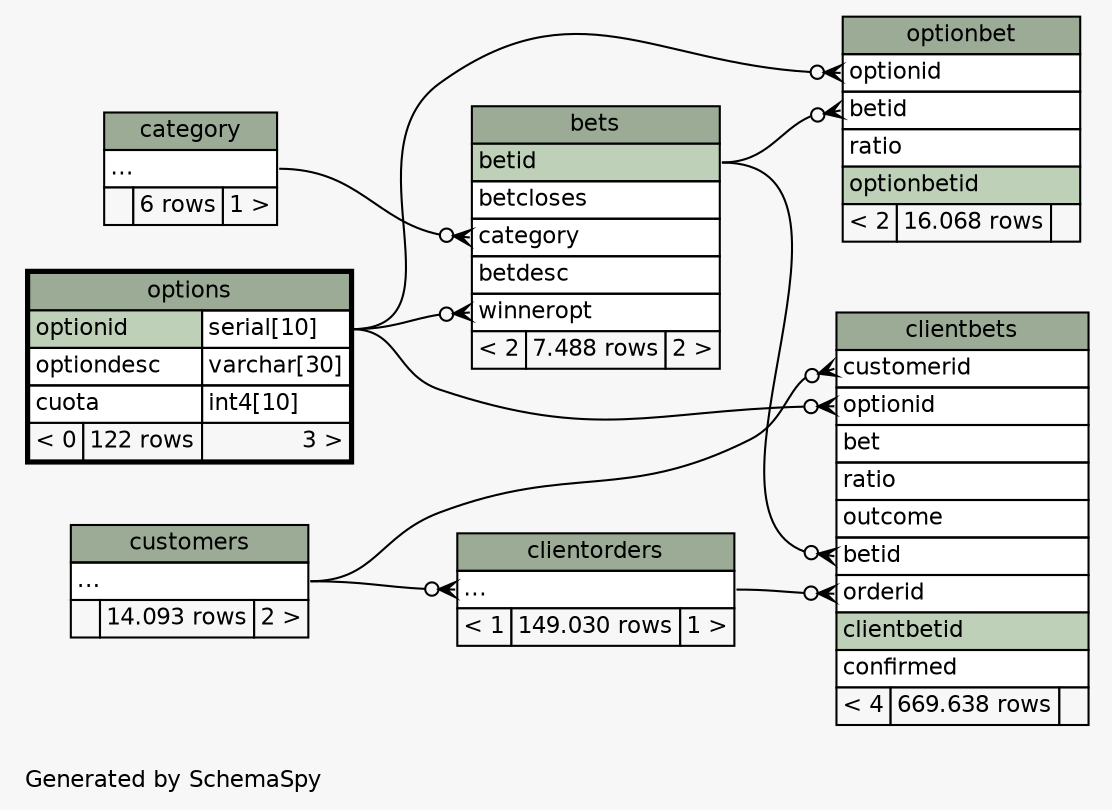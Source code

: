 // dot 2.38.0 on Linux 4.4.0-45-generic
// SchemaSpy rev 590
digraph "twoDegreesRelationshipsDiagram" {
  graph [
    rankdir="RL"
    bgcolor="#f7f7f7"
    label="\nGenerated by SchemaSpy"
    labeljust="l"
    nodesep="0.18"
    ranksep="0.46"
    fontname="Helvetica"
    fontsize="11"
  ];
  node [
    fontname="Helvetica"
    fontsize="11"
    shape="plaintext"
  ];
  edge [
    arrowsize="0.8"
  ];
  "bets":"category":w -> "category":"elipses":e [arrowhead=none dir=back arrowtail=crowodot];
  "bets":"winneropt":w -> "options":"optionid.type":e [arrowhead=none dir=back arrowtail=crowodot];
  "clientbets":"betid":w -> "bets":"betid":e [arrowhead=none dir=back arrowtail=crowodot];
  "clientbets":"customerid":w -> "customers":"elipses":e [arrowhead=none dir=back arrowtail=crowodot];
  "clientbets":"optionid":w -> "options":"optionid.type":e [arrowhead=none dir=back arrowtail=crowodot];
  "clientbets":"orderid":w -> "clientorders":"elipses":e [arrowhead=none dir=back arrowtail=crowodot];
  "clientorders":"elipses":w -> "customers":"elipses":e [arrowhead=none dir=back arrowtail=crowodot];
  "optionbet":"betid":w -> "bets":"betid":e [arrowhead=none dir=back arrowtail=crowodot];
  "optionbet":"optionid":w -> "options":"optionid.type":e [arrowhead=none dir=back arrowtail=crowodot];
  "bets" [
    label=<
    <TABLE BORDER="0" CELLBORDER="1" CELLSPACING="0" BGCOLOR="#ffffff">
      <TR><TD COLSPAN="3" BGCOLOR="#9bab96" ALIGN="CENTER">bets</TD></TR>
      <TR><TD PORT="betid" COLSPAN="3" BGCOLOR="#bed1b8" ALIGN="LEFT">betid</TD></TR>
      <TR><TD PORT="betcloses" COLSPAN="3" ALIGN="LEFT">betcloses</TD></TR>
      <TR><TD PORT="category" COLSPAN="3" ALIGN="LEFT">category</TD></TR>
      <TR><TD PORT="betdesc" COLSPAN="3" ALIGN="LEFT">betdesc</TD></TR>
      <TR><TD PORT="winneropt" COLSPAN="3" ALIGN="LEFT">winneropt</TD></TR>
      <TR><TD ALIGN="LEFT" BGCOLOR="#f7f7f7">&lt; 2</TD><TD ALIGN="RIGHT" BGCOLOR="#f7f7f7">7.488 rows</TD><TD ALIGN="RIGHT" BGCOLOR="#f7f7f7">2 &gt;</TD></TR>
    </TABLE>>
    URL="bets.html"
    tooltip="bets"
  ];
  "category" [
    label=<
    <TABLE BORDER="0" CELLBORDER="1" CELLSPACING="0" BGCOLOR="#ffffff">
      <TR><TD COLSPAN="3" BGCOLOR="#9bab96" ALIGN="CENTER">category</TD></TR>
      <TR><TD PORT="elipses" COLSPAN="3" ALIGN="LEFT">...</TD></TR>
      <TR><TD ALIGN="LEFT" BGCOLOR="#f7f7f7">  </TD><TD ALIGN="RIGHT" BGCOLOR="#f7f7f7">6 rows</TD><TD ALIGN="RIGHT" BGCOLOR="#f7f7f7">1 &gt;</TD></TR>
    </TABLE>>
    URL="category.html"
    tooltip="category"
  ];
  "clientbets" [
    label=<
    <TABLE BORDER="0" CELLBORDER="1" CELLSPACING="0" BGCOLOR="#ffffff">
      <TR><TD COLSPAN="3" BGCOLOR="#9bab96" ALIGN="CENTER">clientbets</TD></TR>
      <TR><TD PORT="customerid" COLSPAN="3" ALIGN="LEFT">customerid</TD></TR>
      <TR><TD PORT="optionid" COLSPAN="3" ALIGN="LEFT">optionid</TD></TR>
      <TR><TD PORT="bet" COLSPAN="3" ALIGN="LEFT">bet</TD></TR>
      <TR><TD PORT="ratio" COLSPAN="3" ALIGN="LEFT">ratio</TD></TR>
      <TR><TD PORT="outcome" COLSPAN="3" ALIGN="LEFT">outcome</TD></TR>
      <TR><TD PORT="betid" COLSPAN="3" ALIGN="LEFT">betid</TD></TR>
      <TR><TD PORT="orderid" COLSPAN="3" ALIGN="LEFT">orderid</TD></TR>
      <TR><TD PORT="clientbetid" COLSPAN="3" BGCOLOR="#bed1b8" ALIGN="LEFT">clientbetid</TD></TR>
      <TR><TD PORT="confirmed" COLSPAN="3" ALIGN="LEFT">confirmed</TD></TR>
      <TR><TD ALIGN="LEFT" BGCOLOR="#f7f7f7">&lt; 4</TD><TD ALIGN="RIGHT" BGCOLOR="#f7f7f7">669.638 rows</TD><TD ALIGN="RIGHT" BGCOLOR="#f7f7f7">  </TD></TR>
    </TABLE>>
    URL="clientbets.html"
    tooltip="clientbets"
  ];
  "clientorders" [
    label=<
    <TABLE BORDER="0" CELLBORDER="1" CELLSPACING="0" BGCOLOR="#ffffff">
      <TR><TD COLSPAN="3" BGCOLOR="#9bab96" ALIGN="CENTER">clientorders</TD></TR>
      <TR><TD PORT="elipses" COLSPAN="3" ALIGN="LEFT">...</TD></TR>
      <TR><TD ALIGN="LEFT" BGCOLOR="#f7f7f7">&lt; 1</TD><TD ALIGN="RIGHT" BGCOLOR="#f7f7f7">149.030 rows</TD><TD ALIGN="RIGHT" BGCOLOR="#f7f7f7">1 &gt;</TD></TR>
    </TABLE>>
    URL="clientorders.html"
    tooltip="clientorders"
  ];
  "customers" [
    label=<
    <TABLE BORDER="0" CELLBORDER="1" CELLSPACING="0" BGCOLOR="#ffffff">
      <TR><TD COLSPAN="3" BGCOLOR="#9bab96" ALIGN="CENTER">customers</TD></TR>
      <TR><TD PORT="elipses" COLSPAN="3" ALIGN="LEFT">...</TD></TR>
      <TR><TD ALIGN="LEFT" BGCOLOR="#f7f7f7">  </TD><TD ALIGN="RIGHT" BGCOLOR="#f7f7f7">14.093 rows</TD><TD ALIGN="RIGHT" BGCOLOR="#f7f7f7">2 &gt;</TD></TR>
    </TABLE>>
    URL="customers.html"
    tooltip="customers"
  ];
  "optionbet" [
    label=<
    <TABLE BORDER="0" CELLBORDER="1" CELLSPACING="0" BGCOLOR="#ffffff">
      <TR><TD COLSPAN="3" BGCOLOR="#9bab96" ALIGN="CENTER">optionbet</TD></TR>
      <TR><TD PORT="optionid" COLSPAN="3" ALIGN="LEFT">optionid</TD></TR>
      <TR><TD PORT="betid" COLSPAN="3" ALIGN="LEFT">betid</TD></TR>
      <TR><TD PORT="ratio" COLSPAN="3" ALIGN="LEFT">ratio</TD></TR>
      <TR><TD PORT="optionbetid" COLSPAN="3" BGCOLOR="#bed1b8" ALIGN="LEFT">optionbetid</TD></TR>
      <TR><TD ALIGN="LEFT" BGCOLOR="#f7f7f7">&lt; 2</TD><TD ALIGN="RIGHT" BGCOLOR="#f7f7f7">16.068 rows</TD><TD ALIGN="RIGHT" BGCOLOR="#f7f7f7">  </TD></TR>
    </TABLE>>
    URL="optionbet.html"
    tooltip="optionbet"
  ];
  "options" [
    label=<
    <TABLE BORDER="2" CELLBORDER="1" CELLSPACING="0" BGCOLOR="#ffffff">
      <TR><TD COLSPAN="3" BGCOLOR="#9bab96" ALIGN="CENTER">options</TD></TR>
      <TR><TD PORT="optionid" COLSPAN="2" BGCOLOR="#bed1b8" ALIGN="LEFT">optionid</TD><TD PORT="optionid.type" ALIGN="LEFT">serial[10]</TD></TR>
      <TR><TD PORT="optiondesc" COLSPAN="2" ALIGN="LEFT">optiondesc</TD><TD PORT="optiondesc.type" ALIGN="LEFT">varchar[30]</TD></TR>
      <TR><TD PORT="cuota" COLSPAN="2" ALIGN="LEFT">cuota</TD><TD PORT="cuota.type" ALIGN="LEFT">int4[10]</TD></TR>
      <TR><TD ALIGN="LEFT" BGCOLOR="#f7f7f7">&lt; 0</TD><TD ALIGN="RIGHT" BGCOLOR="#f7f7f7">122 rows</TD><TD ALIGN="RIGHT" BGCOLOR="#f7f7f7">3 &gt;</TD></TR>
    </TABLE>>
    URL="options.html"
    tooltip="options"
  ];
}
